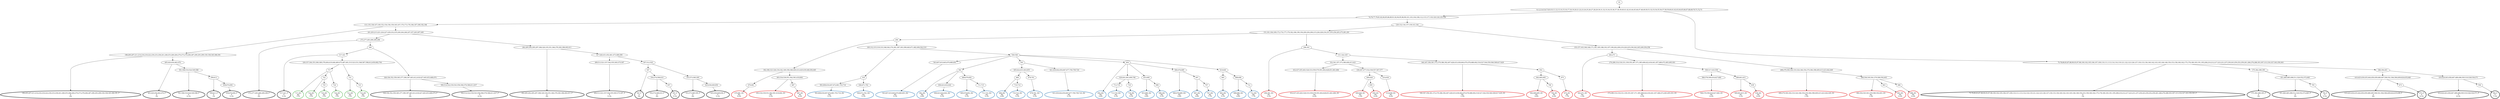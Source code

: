 digraph T {
	{
		rank=same
		167 [penwidth=3,colorscheme=set19,color=0,label="198;205;207;211;214;216;218;222;230;233;238;241;248;253;260;264;270;273;278;284;287;290;293;299;330;338;345;366;391_P\nP\n2%"]
		165 [penwidth=3,colorscheme=set19,color=0,label="405;420;454;462;476_P\nP\n3%"]
		163 [penwidth=3,colorscheme=set19,color=0,label="501;508;516;524;549;588_P\nP\n6.1%"]
		161 [penwidth=3,colorscheme=set19,color=0,label="599;613_P\nP\n1%"]
		159 [penwidth=3,colorscheme=set19,color=0,label="658;674;694_P\nP\n5.1%"]
		156 [penwidth=3,colorscheme=set19,color=0,label="272;277;283;286;289;298_P\nP\n4%"]
		153 [penwidth=3,colorscheme=set19,color=0,label="317;321_P\nP\n5.1%"]
		151 [penwidth=3,colorscheme=set19,color=0,label="328;336;352;359;365;377;390;397;403;412;418;427;445;453;468;474_P\nP\n2%"]
		149 [penwidth=3,colorscheme=set19,color=0,label="500;514;522;530;543;556;566;576;586;611;637_P\nP\n6.1%"]
		147 [penwidth=3,colorscheme=set19,color=0,label="282;285;292;295;297;308;320;335;351;364;376;383;396;402;411_P\nP\n4%"]
		144 [penwidth=3,colorscheme=set19,color=0,label="499;513;521;537;542;555;565;575;597_P\nP\n5.1%"]
		141 [penwidth=3,colorscheme=set19,color=0,label="547_P\nP\n2%"]
		139 [penwidth=3,colorscheme=set19,color=0,label="554;574;596;610_P\nP\n4%"]
		137 [penwidth=3,colorscheme=set19,color=0,label="657_P\nP\n5.1%"]
		135 [penwidth=3,colorscheme=set19,color=0,label="553;573;585;595_P\nP\n4%"]
		133 [penwidth=3,colorscheme=set19,color=0,label="625;636;649;656_P\nP\n5.1%"]
		131 [penwidth=3,colorscheme=set19,color=0,label="75;78;80;83;87;88;90;93;97;98;100;102;105;106;107;109;110;111;113;114;116;119;121;122;123;126;127;130;133;136;140;142;143;145;146;148;150;153;158;160;162;175;178;180;183;191;195;208;210;212;217;223;231;237;239;243;250;252;259;261;266;276;288;303;307;313;316;327;343;350;363_P\nP\n1%"]
		129 [penwidth=3,colorscheme=set19,color=0,label="375;382;389;395_P\nP\n3%"]
		127 [penwidth=3,colorscheme=set19,color=0,label="451;460;485;498;511;520;552;572;683_P\nP\n2%"]
		125 [penwidth=3,colorscheme=set19,color=0,label="705_P\nP\n5.1%"]
		122 [penwidth=3,colorscheme=set19,color=0,label="410;425;430;435;444;450;459;480;497;506;541;564;584;609;624;635;648_P\nP\n4%"]
		120 [penwidth=3,colorscheme=set19,color=0,label="673_P\nP\n6.1%"]
		118 [penwidth=3,colorscheme=set19,color=0,label="416;424;443;458;467;489;496;505;510;528;536;571_P\nP\n8.1%"]
		116 [penwidth=3,colorscheme=set19,color=0,label="594_P\nP\n7.1%"]
		110 [penwidth=3,colorscheme=set19,color=1,label="479;481_M1\nM1\n9.2%"]
		108 [penwidth=3,colorscheme=set19,color=1,label="493;534;539;551;562;581;618;664_M1\nM1\n3.1%"]
		106 [penwidth=3,colorscheme=set19,color=1,label="687_M1\nM1\n6.2%"]
		104 [penwidth=3,colorscheme=set19,color=1,label="296;301_M1\nM1\n3.1%"]
		100 [penwidth=3,colorscheme=set19,color=1,label="432;437;455;463;526;533;559;579;591;602;628;651;661;684_M1\nM1\n6.2%"]
		97 [penwidth=3,colorscheme=set19,color=1,label="600;626_M1\nM1\n1.5%"]
		95 [penwidth=3,colorscheme=set19,color=1,label="659_M1\nM1\n6.2%"]
		93 [penwidth=3,colorscheme=set19,color=1,label="614;638_M1\nM1\n9.2%"]
		91 [penwidth=3,colorscheme=set19,color=1,label="340;347;356;361;372;379;386;392;407;428;433;438;464;470;478;488;492;518;527;544;550;560;569;617;629_M1\nM1\n1.5%"]
		88 [penwidth=3,colorscheme=set19,color=1,label="662;685;695_M1\nM1\n4.6%"]
		86 [penwidth=3,colorscheme=set19,color=1,label="706_M1\nM1\n6.2%"]
		84 [penwidth=3,colorscheme=set19,color=1,label="675_M1\nM1\n7.7%"]
		81 [penwidth=3,colorscheme=set19,color=1,label="262;271_M1\nM1\n1.5%"]
		79 [penwidth=3,colorscheme=set19,color=1,label="274;280;314;318;331;339;355;367;371;385;408;422;434;441;457;466;472;483;495;503_M1\nM1\n3.1%"]
		76 [penwidth=3,colorscheme=set19,color=1,label="568;578;590;616;627;660_M1\nM1\n6.2%"]
		74 [penwidth=3,colorscheme=set19,color=1,label="589;601;615_M1\nM1\n3.1%"]
		72 [penwidth=3,colorscheme=set19,color=1,label="639_M1\nM1\n6.2%"]
		70 [penwidth=3,colorscheme=set19,color=1,label="268;279;300;304;310;324;346;354;370;384;398;409;415;423;442;449_M1\nM1\n1.5%"]
		68 [penwidth=3,colorscheme=set19,color=1,label="484;504;545;561;570;580;592;603_M1\nM1\n1.5%"]
		66 [penwidth=3,colorscheme=set19,color=1,label="663_M1\nM1\n6.2%"]
		64 [penwidth=3,colorscheme=set19,color=1,label="686_M1\nM1\n6.2%"]
		60 [penwidth=3,colorscheme=set19,color=2,label="583;608;634;647;672;681;703;716_M2\nM2\n5.1%"]
		58 [penwidth=3,colorscheme=set19,color=2,label="646;671;702_M2\nM2\n5.1%"]
		55 [penwidth=3,colorscheme=set19,color=2,label="563;607;633;645;670;680;693_M2\nM2\n5.1%"]
		53 [penwidth=3,colorscheme=set19,color=2,label="582_M2\nM2\n2.6%"]
		51 [penwidth=3,colorscheme=set19,color=2,label="606;623;632;644_M2\nM2\n5.1%"]
		49 [penwidth=3,colorscheme=set19,color=2,label="669;679;692_M2\nM2\n5.1%"]
		47 [penwidth=3,colorscheme=set19,color=2,label="711;715_M2\nM2\n5.1%"]
		43 [penwidth=3,colorscheme=set19,color=2,label="668_M2\nM2\n2.6%"]
		41 [penwidth=3,colorscheme=set19,color=2,label="710;714_M2\nM2\n5.1%"]
		39 [penwidth=3,colorscheme=set19,color=2,label="678;701_M2\nM2\n5.1%"]
		37 [penwidth=3,colorscheme=set19,color=2,label="621;630;642;654;667;677;700;709;720_M2\nM2\n5.1%"]
		35 [penwidth=3,colorscheme=set19,color=2,label="604_M2\nM2\n2.6%"]
		32 [penwidth=3,colorscheme=set19,color=2,label="713;719_M2\nM2\n5.1%"]
		30 [penwidth=3,colorscheme=set19,color=2,label="718_M2\nM2\n5.1%"]
		28 [penwidth=3,colorscheme=set19,color=2,label="653;690_M2\nM2\n2.6%"]
		26 [penwidth=3,colorscheme=set19,color=2,label="698_M2\nM2\n5.1%"]
		24 [penwidth=3,colorscheme=set19,color=2,label="666;676;689_M2\nM2\n2.6%"]
		22 [penwidth=3,colorscheme=set19,color=2,label="697_M2\nM2\n2.6%"]
		20 [penwidth=3,colorscheme=set19,color=2,label="707_M2\nM2\n7.7%"]
		17 [penwidth=3,colorscheme=set19,color=2,label="665_M2\nM2\n5.1%"]
		15 [penwidth=3,colorscheme=set19,color=2,label="688;696_M2\nM2\n2.6%"]
		13 [penwidth=3,colorscheme=set19,color=2,label="712_M2\nM2\n7.7%"]
		10 [penwidth=3,colorscheme=set19,color=3,label="717_M3\nM3\n17%"]
		8 [penwidth=3,colorscheme=set19,color=3,label="722_M3\nM3\n17%"]
		6 [penwidth=3,colorscheme=set19,color=3,label="725_M3\nM3\n17%"]
		4 [penwidth=3,colorscheme=set19,color=3,label="724_M3\nM3\n17%"]
		2 [penwidth=3,colorscheme=set19,color=3,label="721_M3\nM3\n17%"]
		0 [penwidth=3,colorscheme=set19,color=3,label="723_M3\nM3\n17%"]
	}
	172 [label="GL"]
	171 [label="0;1;2;3;4;5;6;7;8;9;10;11;12;13;14;15;16;17;18;19;20;21;22;23;24;25;26;27;28;29;30;31;32;33;34;35;36;37;38;39;40;41;42;43;44;45;46;47;48;49;50;51;52;53;54;55;56;57;58;59;60;61;62;63;64;65;66;67;68;69;70;71;72;73"]
	170 [label="74;76;77;79;81;82;84;85;86;89;91;92;94;95;96;99;101;103;104;108;112;115;117;118;120;124;125;128"]
	169 [label="131;135;138;147;149;152;154;156;159;165;167;170;173;176;184;187;189;192;196"]
	168 [label="198;205;207;211;214;216;218;222;230;233;238;241;248;253;260;264;270;273;278;284;287;290;293;299;330;338;345;366;391"]
	166 [label="405;420;454;462;476"]
	164 [label="501;508;516;524;549;588"]
	162 [label="599;613"]
	160 [label="658;674;694"]
	158 [label="201;203;213;221;224;227;229;232;235;240;244;246;247;257;263;267;269"]
	157 [label="272;277;283;286;289;298"]
	155 [label="309"]
	154 [label="317;321"]
	152 [label="328;336;352;359;365;377;390;397;403;412;418;427;445;453;468;474"]
	150 [label="500;514;522;530;543;556;566;576;586;611;637"]
	148 [label="282;285;292;295;297;308;320;335;351;364;376;383;396;402;411"]
	146 [label="417;426;431;452;461;473;486;490"]
	145 [label="499;513;521;537;542;555;565;575;597"]
	143 [label="507;512;529"]
	142 [label="547"]
	140 [label="554;574;596;610"]
	138 [label="657"]
	136 [label="553;573;585;595"]
	134 [label="625;636;649;656"]
	132 [label="75;78;80;83;87;88;90;93;97;98;100;102;105;106;107;109;110;111;113;114;116;119;121;122;123;126;127;130;133;136;140;142;143;145;146;148;150;153;158;160;162;175;178;180;183;191;195;208;210;212;217;223;231;237;239;243;250;252;259;261;266;276;288;303;307;313;316;327;343;350;363"]
	130 [label="375;382;389;395"]
	128 [label="451;460;485;498;511;520;552;572;683"]
	126 [label="705"]
	124 [label="388;394;401"]
	123 [label="410;425;430;435;444;450;459;480;497;506;541;564;584;609;624;635;648"]
	121 [label="673"]
	119 [label="416;424;443;458;467;489;496;505;510;528;536;571"]
	117 [label="594"]
	115 [label="129;132;134;137;139;141;144"]
	114 [label="151;161;164;169;172;174;177;179;182;186;190;194;200;204;206;215;226;228;234;251;255;256;265;275;281;291"]
	113 [label="294"]
	112 [label="302;306;323;326;334;342;349;358;368;400;414;429;439;448;456;465"]
	111 [label="479;481"]
	109 [label="493;534;539;551;562;581;618;664"]
	107 [label="687"]
	105 [label="296;301"]
	103 [label="311;322;325"]
	102 [label="332;341;357;373;380;406;413;421"]
	101 [label="432;437;455;463;526;533;559;579;591;602;628;651;661;684"]
	99 [label="436;447;477;532;538;557;567;577"]
	98 [label="600;626"]
	96 [label="659"]
	94 [label="614;638"]
	92 [label="340;347;356;361;372;379;386;392;407;428;433;438;464;470;478;488;492;518;527;544;550;560;569;617;629"]
	90 [label="652"]
	89 [label="662;685;695"]
	87 [label="706"]
	85 [label="675"]
	83 [label="155;157;163;166;168;171;181;185;188;193;197;199;202;209;219;220;225;236;242;245;249;254;258"]
	82 [label="262;271"]
	80 [label="274;280;314;318;331;339;355;367;371;385;408;422;434;441;457;466;472;483;495;503"]
	78 [label="509;517;525;558"]
	77 [label="568;578;590;616;627;660"]
	75 [label="589;601;615"]
	73 [label="639"]
	71 [label="268;279;300;304;310;324;346;354;370;384;398;409;415;423;442;449"]
	69 [label="484;504;545;561;570;580;592;603"]
	67 [label="663"]
	65 [label="686"]
	63 [label="305;312;315;319;333;348;362;374;381;387;393;399;440;471;482;494;502;519"]
	62 [label="535"]
	61 [label="583;608;634;647;672;681;703;716"]
	59 [label="646;671;702"]
	57 [label="540;546"]
	56 [label="563;607;633;645;670;680;693"]
	54 [label="582"]
	52 [label="606;623;632;644"]
	50 [label="669;679;692"]
	48 [label="711;715"]
	46 [label="593"]
	45 [label="605;622;631;643;655"]
	44 [label="668"]
	42 [label="710;714"]
	40 [label="678;701"]
	38 [label="621;630;642;654;667;677;700;709;720"]
	36 [label="604"]
	34 [label="620;641;691;699;708"]
	33 [label="713;719"]
	31 [label="718"]
	29 [label="653;690"]
	27 [label="698"]
	25 [label="666;676;689"]
	23 [label="697"]
	21 [label="707"]
	19 [label="619;640"]
	18 [label="665"]
	16 [label="688;696"]
	14 [label="712"]
	12 [label="329;337;344;353;360;369;378;404;419;446;469;475;487;491;515;523;531;548;587;598;612;650;682;704"]
	11 [label="717"]
	9 [label="722"]
	7 [label="725"]
	5 [label="724"]
	3 [label="721"]
	1 [label="723"]
	172 -> 171
	171 -> 170
	171 -> 132
	170 -> 169
	170 -> 115
	169 -> 168
	169 -> 158
	168 -> 167
	168 -> 166
	166 -> 165
	166 -> 164
	164 -> 163
	164 -> 162
	162 -> 161
	162 -> 160
	160 -> 159
	158 -> 157
	158 -> 148
	157 -> 156
	157 -> 155
	155 -> 154
	155 -> 152
	154 -> 153
	154 -> 12
	152 -> 151
	152 -> 150
	150 -> 149
	148 -> 147
	148 -> 146
	146 -> 145
	146 -> 143
	145 -> 144
	143 -> 142
	143 -> 136
	142 -> 141
	142 -> 140
	140 -> 139
	140 -> 138
	138 -> 137
	136 -> 135
	136 -> 134
	134 -> 133
	132 -> 131
	132 -> 130
	132 -> 124
	130 -> 129
	130 -> 128
	128 -> 127
	128 -> 126
	126 -> 125
	124 -> 123
	124 -> 119
	123 -> 122
	123 -> 121
	121 -> 120
	119 -> 118
	119 -> 117
	117 -> 116
	115 -> 114
	115 -> 83
	114 -> 113
	114 -> 105
	113 -> 112
	113 -> 63
	112 -> 111
	112 -> 109
	111 -> 110
	109 -> 108
	109 -> 107
	107 -> 106
	105 -> 104
	105 -> 103
	103 -> 102
	103 -> 92
	102 -> 101
	102 -> 99
	101 -> 100
	99 -> 98
	99 -> 94
	98 -> 97
	98 -> 96
	96 -> 95
	94 -> 93
	92 -> 91
	92 -> 90
	90 -> 89
	90 -> 85
	89 -> 88
	89 -> 87
	87 -> 86
	85 -> 84
	83 -> 82
	83 -> 71
	82 -> 81
	82 -> 80
	80 -> 79
	80 -> 78
	78 -> 77
	78 -> 75
	77 -> 76
	75 -> 74
	75 -> 73
	73 -> 72
	71 -> 70
	71 -> 69
	69 -> 68
	69 -> 67
	69 -> 65
	67 -> 66
	65 -> 64
	63 -> 62
	63 -> 57
	62 -> 61
	62 -> 59
	61 -> 60
	59 -> 58
	57 -> 56
	57 -> 54
	57 -> 46
	57 -> 36
	57 -> 19
	56 -> 55
	54 -> 53
	54 -> 52
	54 -> 50
	52 -> 51
	50 -> 49
	50 -> 48
	48 -> 47
	46 -> 45
	46 -> 38
	45 -> 44
	45 -> 40
	44 -> 43
	44 -> 42
	42 -> 41
	40 -> 39
	38 -> 37
	36 -> 35
	36 -> 34
	36 -> 29
	36 -> 25
	34 -> 33
	34 -> 31
	33 -> 32
	31 -> 30
	29 -> 28
	29 -> 27
	27 -> 26
	25 -> 24
	25 -> 23
	23 -> 22
	23 -> 21
	21 -> 20
	19 -> 18
	19 -> 16
	18 -> 17
	16 -> 15
	16 -> 14
	14 -> 13
	12 -> 11
	12 -> 3
	11 -> 10
	11 -> 9
	11 -> 5
	9 -> 8
	9 -> 7
	7 -> 6
	5 -> 4
	3 -> 2
	3 -> 1
	1 -> 0
}

